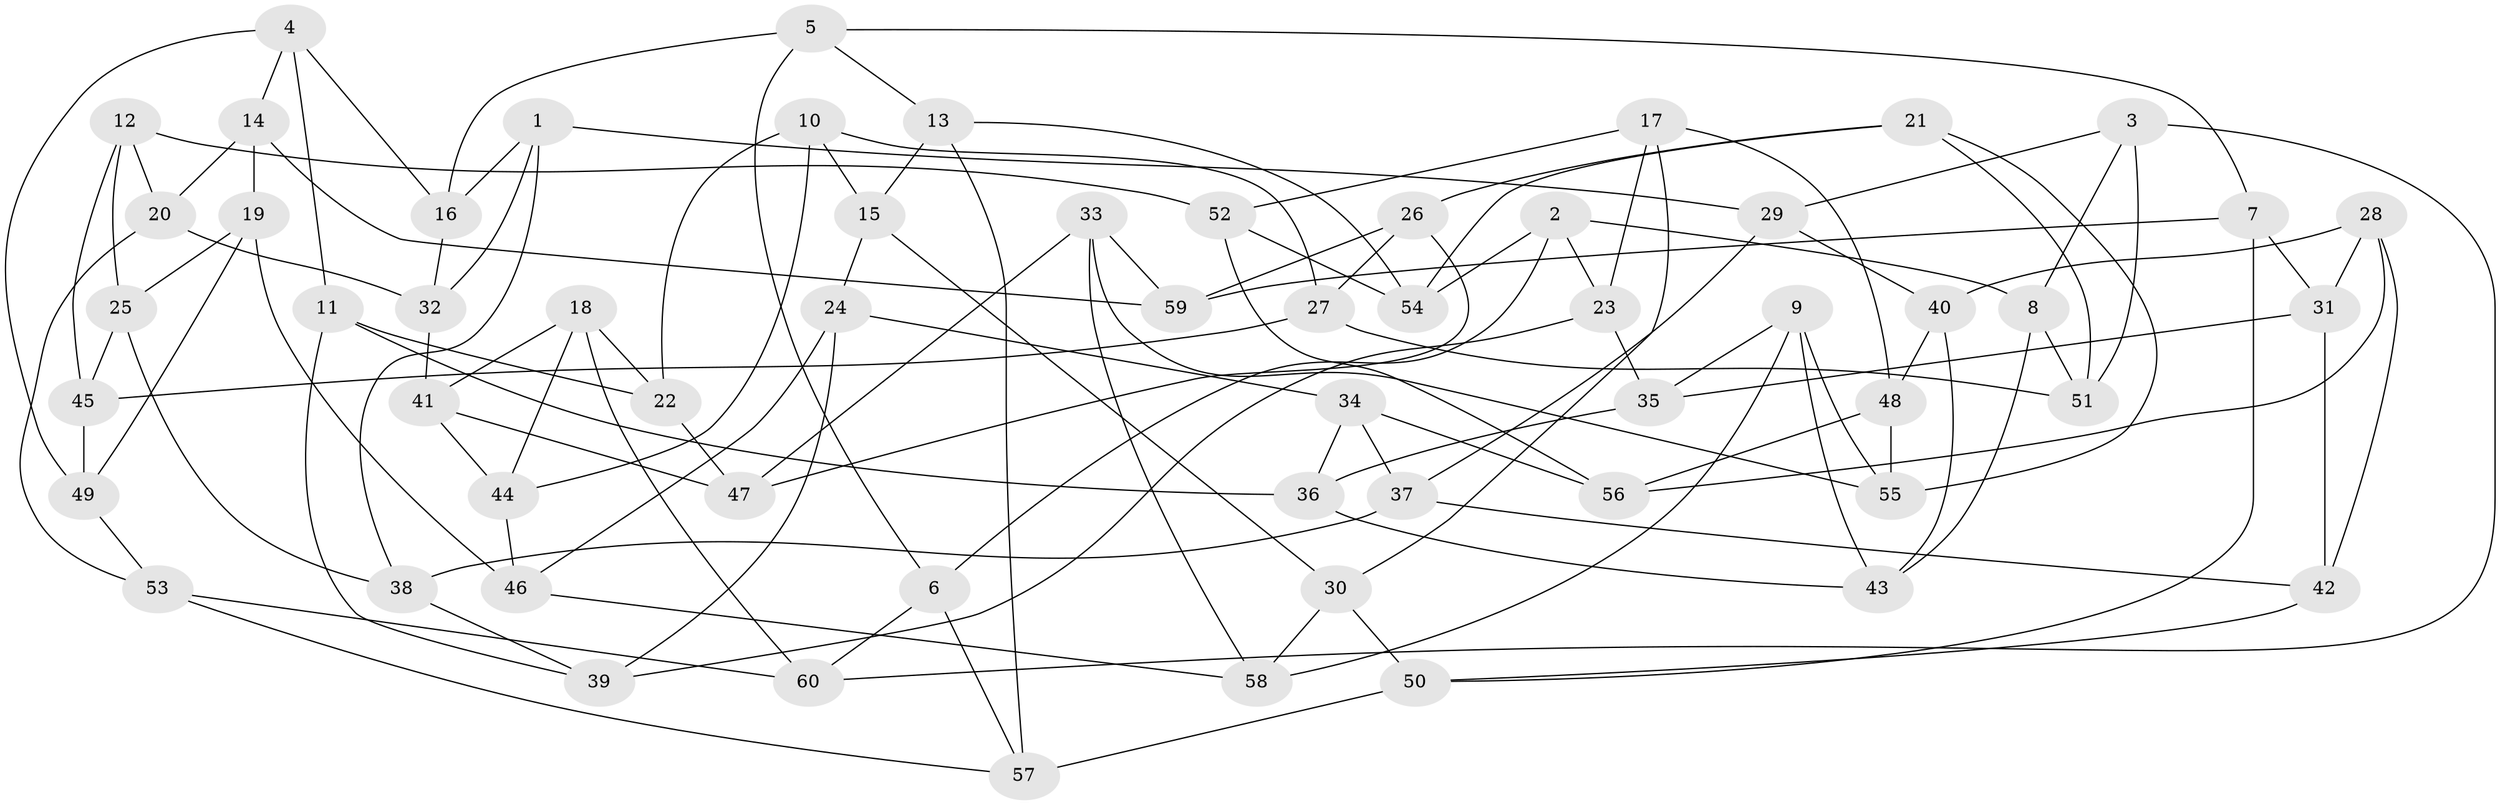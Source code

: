 // Generated by graph-tools (version 1.1) at 2025/38/03/09/25 02:38:12]
// undirected, 60 vertices, 120 edges
graph export_dot {
graph [start="1"]
  node [color=gray90,style=filled];
  1;
  2;
  3;
  4;
  5;
  6;
  7;
  8;
  9;
  10;
  11;
  12;
  13;
  14;
  15;
  16;
  17;
  18;
  19;
  20;
  21;
  22;
  23;
  24;
  25;
  26;
  27;
  28;
  29;
  30;
  31;
  32;
  33;
  34;
  35;
  36;
  37;
  38;
  39;
  40;
  41;
  42;
  43;
  44;
  45;
  46;
  47;
  48;
  49;
  50;
  51;
  52;
  53;
  54;
  55;
  56;
  57;
  58;
  59;
  60;
  1 -- 29;
  1 -- 16;
  1 -- 32;
  1 -- 38;
  2 -- 54;
  2 -- 6;
  2 -- 8;
  2 -- 23;
  3 -- 51;
  3 -- 60;
  3 -- 8;
  3 -- 29;
  4 -- 14;
  4 -- 49;
  4 -- 11;
  4 -- 16;
  5 -- 16;
  5 -- 7;
  5 -- 13;
  5 -- 6;
  6 -- 60;
  6 -- 57;
  7 -- 59;
  7 -- 50;
  7 -- 31;
  8 -- 51;
  8 -- 43;
  9 -- 43;
  9 -- 55;
  9 -- 58;
  9 -- 35;
  10 -- 44;
  10 -- 22;
  10 -- 27;
  10 -- 15;
  11 -- 39;
  11 -- 22;
  11 -- 36;
  12 -- 52;
  12 -- 45;
  12 -- 20;
  12 -- 25;
  13 -- 54;
  13 -- 57;
  13 -- 15;
  14 -- 20;
  14 -- 19;
  14 -- 59;
  15 -- 24;
  15 -- 30;
  16 -- 32;
  17 -- 52;
  17 -- 30;
  17 -- 23;
  17 -- 48;
  18 -- 44;
  18 -- 22;
  18 -- 41;
  18 -- 60;
  19 -- 25;
  19 -- 46;
  19 -- 49;
  20 -- 53;
  20 -- 32;
  21 -- 26;
  21 -- 55;
  21 -- 54;
  21 -- 51;
  22 -- 47;
  23 -- 39;
  23 -- 35;
  24 -- 39;
  24 -- 34;
  24 -- 46;
  25 -- 45;
  25 -- 38;
  26 -- 59;
  26 -- 47;
  26 -- 27;
  27 -- 51;
  27 -- 45;
  28 -- 40;
  28 -- 56;
  28 -- 42;
  28 -- 31;
  29 -- 40;
  29 -- 37;
  30 -- 58;
  30 -- 50;
  31 -- 35;
  31 -- 42;
  32 -- 41;
  33 -- 47;
  33 -- 55;
  33 -- 59;
  33 -- 58;
  34 -- 56;
  34 -- 37;
  34 -- 36;
  35 -- 36;
  36 -- 43;
  37 -- 42;
  37 -- 38;
  38 -- 39;
  40 -- 43;
  40 -- 48;
  41 -- 47;
  41 -- 44;
  42 -- 50;
  44 -- 46;
  45 -- 49;
  46 -- 58;
  48 -- 55;
  48 -- 56;
  49 -- 53;
  50 -- 57;
  52 -- 56;
  52 -- 54;
  53 -- 60;
  53 -- 57;
}
